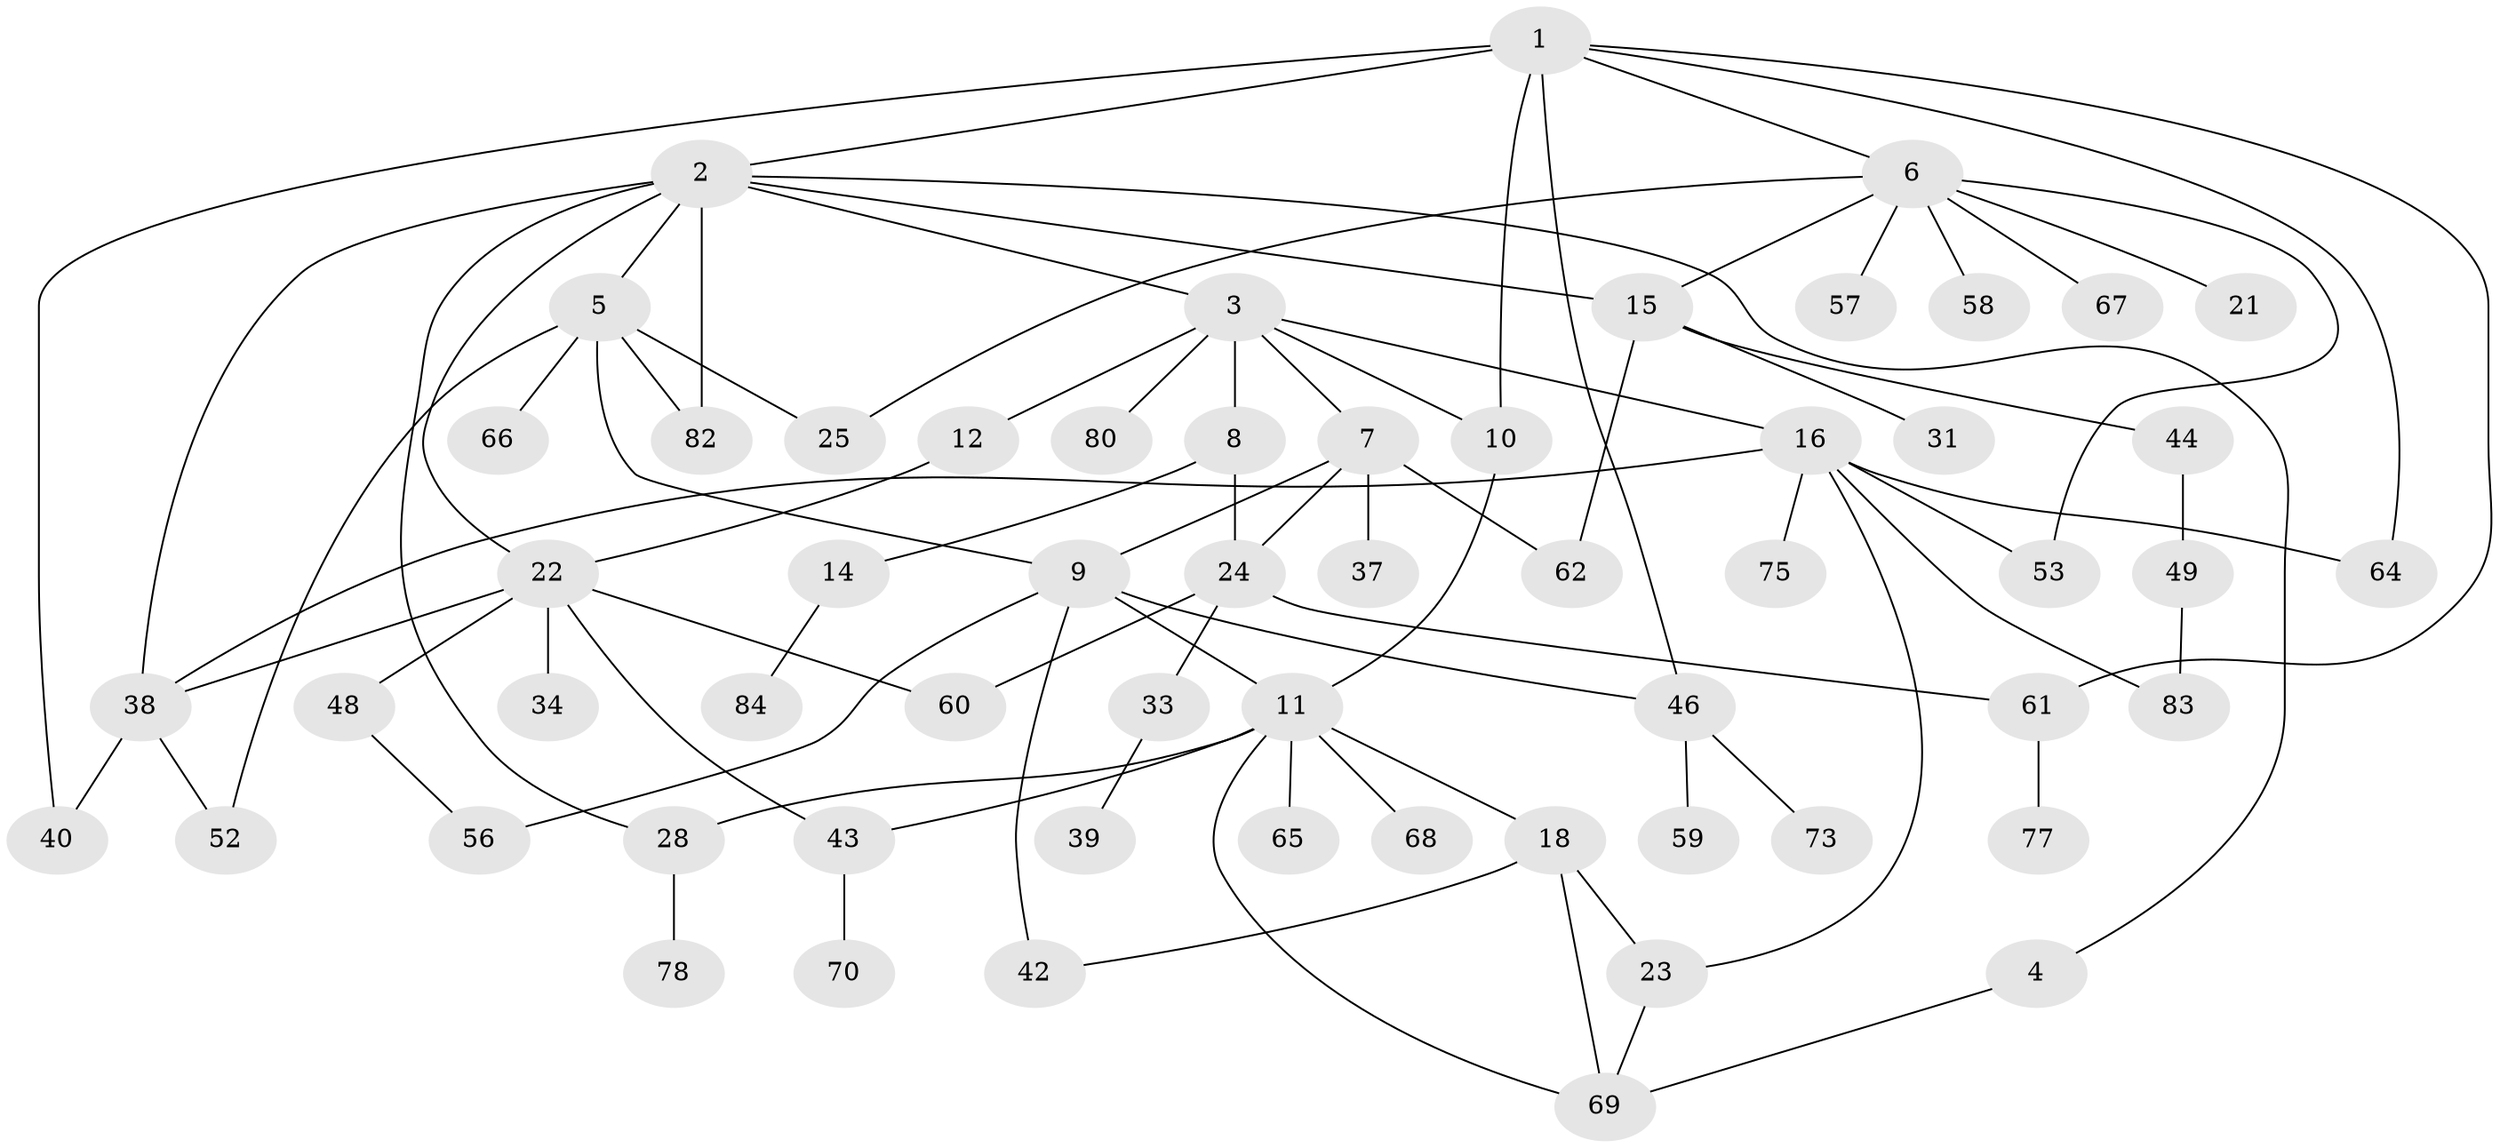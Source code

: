 // Generated by graph-tools (version 1.1) at 2025/23/03/03/25 07:23:30]
// undirected, 59 vertices, 85 edges
graph export_dot {
graph [start="1"]
  node [color=gray90,style=filled];
  1 [super="+29"];
  2 [super="+54"];
  3 [super="+30"];
  4;
  5 [super="+36"];
  6 [super="+13"];
  7 [super="+35"];
  8;
  9 [super="+20"];
  10 [super="+32"];
  11 [super="+17"];
  12 [super="+74"];
  14 [super="+51"];
  15 [super="+27"];
  16 [super="+81"];
  18 [super="+19"];
  21;
  22 [super="+41"];
  23 [super="+45"];
  24 [super="+26"];
  25;
  28;
  31;
  33;
  34 [super="+63"];
  37;
  38 [super="+71"];
  39;
  40;
  42;
  43 [super="+50"];
  44;
  46 [super="+47"];
  48;
  49 [super="+55"];
  52;
  53;
  56;
  57;
  58;
  59 [super="+79"];
  60;
  61;
  62;
  64 [super="+76"];
  65;
  66;
  67;
  68;
  69 [super="+72"];
  70;
  73;
  75;
  77;
  78;
  80;
  82;
  83;
  84;
  1 -- 2;
  1 -- 6;
  1 -- 46;
  1 -- 64;
  1 -- 10;
  1 -- 40;
  1 -- 61;
  2 -- 3;
  2 -- 4;
  2 -- 5;
  2 -- 22;
  2 -- 82 [weight=2];
  2 -- 28;
  2 -- 15;
  2 -- 38;
  3 -- 7;
  3 -- 8;
  3 -- 10;
  3 -- 12;
  3 -- 16;
  3 -- 80;
  4 -- 69;
  5 -- 52;
  5 -- 82;
  5 -- 25;
  5 -- 66;
  5 -- 9;
  6 -- 25;
  6 -- 57;
  6 -- 58;
  6 -- 67;
  6 -- 21;
  6 -- 53;
  6 -- 15;
  7 -- 9;
  7 -- 24;
  7 -- 37;
  7 -- 62;
  8 -- 14;
  8 -- 24;
  9 -- 11;
  9 -- 56;
  9 -- 42;
  9 -- 46;
  10 -- 11;
  11 -- 18;
  11 -- 28;
  11 -- 65;
  11 -- 68;
  11 -- 43;
  11 -- 69;
  12 -- 22;
  14 -- 84;
  15 -- 31;
  15 -- 44;
  15 -- 62;
  16 -- 23;
  16 -- 38;
  16 -- 53;
  16 -- 75;
  16 -- 83;
  16 -- 64;
  18 -- 69;
  18 -- 42;
  18 -- 23;
  22 -- 34;
  22 -- 43;
  22 -- 60;
  22 -- 38;
  22 -- 48;
  23 -- 69;
  24 -- 33;
  24 -- 61;
  24 -- 60;
  28 -- 78;
  33 -- 39;
  38 -- 40;
  38 -- 52;
  43 -- 70;
  44 -- 49;
  46 -- 73;
  46 -- 59;
  48 -- 56;
  49 -- 83;
  61 -- 77;
}
